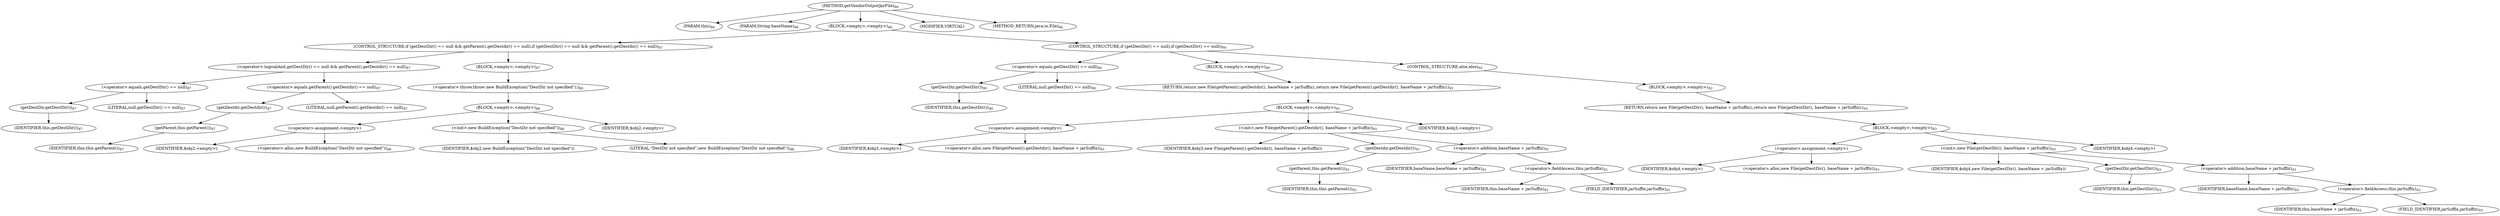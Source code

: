 digraph "getVendorOutputJarFile" {  
"150" [label = <(METHOD,getVendorOutputJarFile)<SUB>86</SUB>> ]
"14" [label = <(PARAM,this)<SUB>86</SUB>> ]
"151" [label = <(PARAM,String baseName)<SUB>86</SUB>> ]
"152" [label = <(BLOCK,&lt;empty&gt;,&lt;empty&gt;)<SUB>86</SUB>> ]
"153" [label = <(CONTROL_STRUCTURE,if (getDestDir() == null &amp;&amp; getParent().getDestdir() == null),if (getDestDir() == null &amp;&amp; getParent().getDestdir() == null))<SUB>87</SUB>> ]
"154" [label = <(&lt;operator&gt;.logicalAnd,getDestDir() == null &amp;&amp; getParent().getDestdir() == null)<SUB>87</SUB>> ]
"155" [label = <(&lt;operator&gt;.equals,getDestDir() == null)<SUB>87</SUB>> ]
"156" [label = <(getDestDir,getDestDir())<SUB>87</SUB>> ]
"13" [label = <(IDENTIFIER,this,getDestDir())<SUB>87</SUB>> ]
"157" [label = <(LITERAL,null,getDestDir() == null)<SUB>87</SUB>> ]
"158" [label = <(&lt;operator&gt;.equals,getParent().getDestdir() == null)<SUB>87</SUB>> ]
"159" [label = <(getDestdir,getDestdir())<SUB>87</SUB>> ]
"160" [label = <(getParent,this.getParent())<SUB>87</SUB>> ]
"15" [label = <(IDENTIFIER,this,this.getParent())<SUB>87</SUB>> ]
"161" [label = <(LITERAL,null,getParent().getDestdir() == null)<SUB>87</SUB>> ]
"162" [label = <(BLOCK,&lt;empty&gt;,&lt;empty&gt;)<SUB>87</SUB>> ]
"163" [label = <(&lt;operator&gt;.throw,throw new BuildException(&quot;DestDir not specified&quot;);)<SUB>88</SUB>> ]
"164" [label = <(BLOCK,&lt;empty&gt;,&lt;empty&gt;)<SUB>88</SUB>> ]
"165" [label = <(&lt;operator&gt;.assignment,&lt;empty&gt;)> ]
"166" [label = <(IDENTIFIER,$obj2,&lt;empty&gt;)> ]
"167" [label = <(&lt;operator&gt;.alloc,new BuildException(&quot;DestDir not specified&quot;))<SUB>88</SUB>> ]
"168" [label = <(&lt;init&gt;,new BuildException(&quot;DestDir not specified&quot;))<SUB>88</SUB>> ]
"169" [label = <(IDENTIFIER,$obj2,new BuildException(&quot;DestDir not specified&quot;))> ]
"170" [label = <(LITERAL,&quot;DestDir not specified&quot;,new BuildException(&quot;DestDir not specified&quot;))<SUB>88</SUB>> ]
"171" [label = <(IDENTIFIER,$obj2,&lt;empty&gt;)> ]
"172" [label = <(CONTROL_STRUCTURE,if (getDestDir() == null),if (getDestDir() == null))<SUB>90</SUB>> ]
"173" [label = <(&lt;operator&gt;.equals,getDestDir() == null)<SUB>90</SUB>> ]
"174" [label = <(getDestDir,getDestDir())<SUB>90</SUB>> ]
"16" [label = <(IDENTIFIER,this,getDestDir())<SUB>90</SUB>> ]
"175" [label = <(LITERAL,null,getDestDir() == null)<SUB>90</SUB>> ]
"176" [label = <(BLOCK,&lt;empty&gt;,&lt;empty&gt;)<SUB>90</SUB>> ]
"177" [label = <(RETURN,return new File(getParent().getDestdir(), baseName + jarSuffix);,return new File(getParent().getDestdir(), baseName + jarSuffix);)<SUB>91</SUB>> ]
"178" [label = <(BLOCK,&lt;empty&gt;,&lt;empty&gt;)<SUB>91</SUB>> ]
"179" [label = <(&lt;operator&gt;.assignment,&lt;empty&gt;)> ]
"180" [label = <(IDENTIFIER,$obj3,&lt;empty&gt;)> ]
"181" [label = <(&lt;operator&gt;.alloc,new File(getParent().getDestdir(), baseName + jarSuffix))<SUB>91</SUB>> ]
"182" [label = <(&lt;init&gt;,new File(getParent().getDestdir(), baseName + jarSuffix))<SUB>91</SUB>> ]
"183" [label = <(IDENTIFIER,$obj3,new File(getParent().getDestdir(), baseName + jarSuffix))> ]
"184" [label = <(getDestdir,getDestdir())<SUB>91</SUB>> ]
"185" [label = <(getParent,this.getParent())<SUB>91</SUB>> ]
"17" [label = <(IDENTIFIER,this,this.getParent())<SUB>91</SUB>> ]
"186" [label = <(&lt;operator&gt;.addition,baseName + jarSuffix)<SUB>91</SUB>> ]
"187" [label = <(IDENTIFIER,baseName,baseName + jarSuffix)<SUB>91</SUB>> ]
"188" [label = <(&lt;operator&gt;.fieldAccess,this.jarSuffix)<SUB>91</SUB>> ]
"189" [label = <(IDENTIFIER,this,baseName + jarSuffix)<SUB>91</SUB>> ]
"190" [label = <(FIELD_IDENTIFIER,jarSuffix,jarSuffix)<SUB>91</SUB>> ]
"191" [label = <(IDENTIFIER,$obj3,&lt;empty&gt;)> ]
"192" [label = <(CONTROL_STRUCTURE,else,else)<SUB>92</SUB>> ]
"193" [label = <(BLOCK,&lt;empty&gt;,&lt;empty&gt;)<SUB>92</SUB>> ]
"194" [label = <(RETURN,return new File(getDestDir(), baseName + jarSuffix);,return new File(getDestDir(), baseName + jarSuffix);)<SUB>93</SUB>> ]
"195" [label = <(BLOCK,&lt;empty&gt;,&lt;empty&gt;)<SUB>93</SUB>> ]
"196" [label = <(&lt;operator&gt;.assignment,&lt;empty&gt;)> ]
"197" [label = <(IDENTIFIER,$obj4,&lt;empty&gt;)> ]
"198" [label = <(&lt;operator&gt;.alloc,new File(getDestDir(), baseName + jarSuffix))<SUB>93</SUB>> ]
"199" [label = <(&lt;init&gt;,new File(getDestDir(), baseName + jarSuffix))<SUB>93</SUB>> ]
"200" [label = <(IDENTIFIER,$obj4,new File(getDestDir(), baseName + jarSuffix))> ]
"201" [label = <(getDestDir,getDestDir())<SUB>93</SUB>> ]
"18" [label = <(IDENTIFIER,this,getDestDir())<SUB>93</SUB>> ]
"202" [label = <(&lt;operator&gt;.addition,baseName + jarSuffix)<SUB>93</SUB>> ]
"203" [label = <(IDENTIFIER,baseName,baseName + jarSuffix)<SUB>93</SUB>> ]
"204" [label = <(&lt;operator&gt;.fieldAccess,this.jarSuffix)<SUB>93</SUB>> ]
"205" [label = <(IDENTIFIER,this,baseName + jarSuffix)<SUB>93</SUB>> ]
"206" [label = <(FIELD_IDENTIFIER,jarSuffix,jarSuffix)<SUB>93</SUB>> ]
"207" [label = <(IDENTIFIER,$obj4,&lt;empty&gt;)> ]
"208" [label = <(MODIFIER,VIRTUAL)> ]
"209" [label = <(METHOD_RETURN,java.io.File)<SUB>86</SUB>> ]
  "150" -> "14" 
  "150" -> "151" 
  "150" -> "152" 
  "150" -> "208" 
  "150" -> "209" 
  "152" -> "153" 
  "152" -> "172" 
  "153" -> "154" 
  "153" -> "162" 
  "154" -> "155" 
  "154" -> "158" 
  "155" -> "156" 
  "155" -> "157" 
  "156" -> "13" 
  "158" -> "159" 
  "158" -> "161" 
  "159" -> "160" 
  "160" -> "15" 
  "162" -> "163" 
  "163" -> "164" 
  "164" -> "165" 
  "164" -> "168" 
  "164" -> "171" 
  "165" -> "166" 
  "165" -> "167" 
  "168" -> "169" 
  "168" -> "170" 
  "172" -> "173" 
  "172" -> "176" 
  "172" -> "192" 
  "173" -> "174" 
  "173" -> "175" 
  "174" -> "16" 
  "176" -> "177" 
  "177" -> "178" 
  "178" -> "179" 
  "178" -> "182" 
  "178" -> "191" 
  "179" -> "180" 
  "179" -> "181" 
  "182" -> "183" 
  "182" -> "184" 
  "182" -> "186" 
  "184" -> "185" 
  "185" -> "17" 
  "186" -> "187" 
  "186" -> "188" 
  "188" -> "189" 
  "188" -> "190" 
  "192" -> "193" 
  "193" -> "194" 
  "194" -> "195" 
  "195" -> "196" 
  "195" -> "199" 
  "195" -> "207" 
  "196" -> "197" 
  "196" -> "198" 
  "199" -> "200" 
  "199" -> "201" 
  "199" -> "202" 
  "201" -> "18" 
  "202" -> "203" 
  "202" -> "204" 
  "204" -> "205" 
  "204" -> "206" 
}
